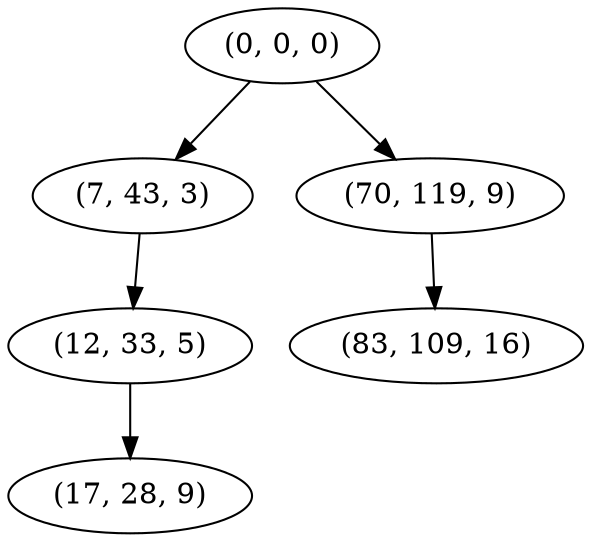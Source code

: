 digraph tree {
    "(0, 0, 0)";
    "(7, 43, 3)";
    "(12, 33, 5)";
    "(17, 28, 9)";
    "(70, 119, 9)";
    "(83, 109, 16)";
    "(0, 0, 0)" -> "(7, 43, 3)";
    "(0, 0, 0)" -> "(70, 119, 9)";
    "(7, 43, 3)" -> "(12, 33, 5)";
    "(12, 33, 5)" -> "(17, 28, 9)";
    "(70, 119, 9)" -> "(83, 109, 16)";
}
